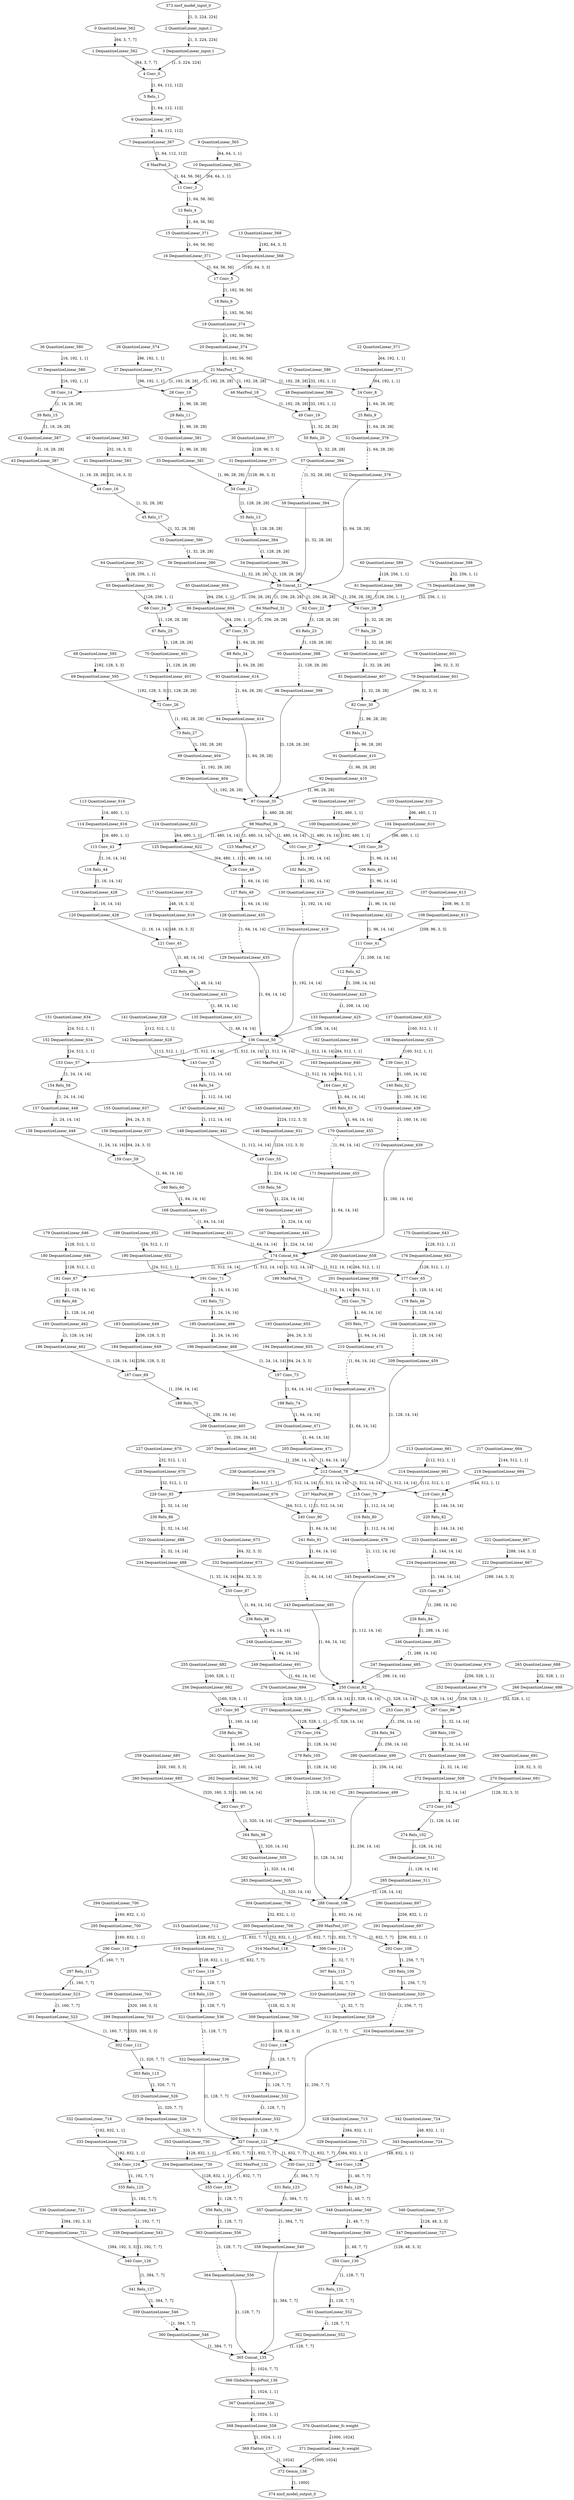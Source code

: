 strict digraph  {
"0 QuantizeLinear_562" [id=0, type=QuantizeLinear];
"1 DequantizeLinear_562" [id=1, type=DequantizeLinear];
"2 QuantizeLinear_input.1" [id=2, type=QuantizeLinear];
"3 DequantizeLinear_input.1" [id=3, type=DequantizeLinear];
"4 Conv_0" [id=4, type=Conv];
"5 Relu_1" [id=5, type=Relu];
"6 QuantizeLinear_367" [id=6, type=QuantizeLinear];
"7 DequantizeLinear_367" [id=7, type=DequantizeLinear];
"8 MaxPool_2" [id=8, type=MaxPool];
"9 QuantizeLinear_565" [id=9, type=QuantizeLinear];
"10 DequantizeLinear_565" [id=10, type=DequantizeLinear];
"11 Conv_3" [id=11, type=Conv];
"12 Relu_4" [id=12, type=Relu];
"13 QuantizeLinear_568" [id=13, type=QuantizeLinear];
"14 DequantizeLinear_568" [id=14, type=DequantizeLinear];
"15 QuantizeLinear_371" [id=15, type=QuantizeLinear];
"16 DequantizeLinear_371" [id=16, type=DequantizeLinear];
"17 Conv_5" [id=17, type=Conv];
"18 Relu_6" [id=18, type=Relu];
"19 QuantizeLinear_374" [id=19, type=QuantizeLinear];
"20 DequantizeLinear_374" [id=20, type=DequantizeLinear];
"21 MaxPool_7" [id=21, type=MaxPool];
"22 QuantizeLinear_571" [id=22, type=QuantizeLinear];
"23 DequantizeLinear_571" [id=23, type=DequantizeLinear];
"24 Conv_8" [id=24, type=Conv];
"25 Relu_9" [id=25, type=Relu];
"26 QuantizeLinear_574" [id=26, type=QuantizeLinear];
"27 DequantizeLinear_574" [id=27, type=DequantizeLinear];
"28 Conv_10" [id=28, type=Conv];
"29 Relu_11" [id=29, type=Relu];
"30 QuantizeLinear_577" [id=30, type=QuantizeLinear];
"31 DequantizeLinear_577" [id=31, type=DequantizeLinear];
"32 QuantizeLinear_381" [id=32, type=QuantizeLinear];
"33 DequantizeLinear_381" [id=33, type=DequantizeLinear];
"34 Conv_12" [id=34, type=Conv];
"35 Relu_13" [id=35, type=Relu];
"36 QuantizeLinear_580" [id=36, type=QuantizeLinear];
"37 DequantizeLinear_580" [id=37, type=DequantizeLinear];
"38 Conv_14" [id=38, type=Conv];
"39 Relu_15" [id=39, type=Relu];
"40 QuantizeLinear_583" [id=40, type=QuantizeLinear];
"41 DequantizeLinear_583" [id=41, type=DequantizeLinear];
"42 QuantizeLinear_387" [id=42, type=QuantizeLinear];
"43 DequantizeLinear_387" [id=43, type=DequantizeLinear];
"44 Conv_16" [id=44, type=Conv];
"45 Relu_17" [id=45, type=Relu];
"46 MaxPool_18" [id=46, type=MaxPool];
"47 QuantizeLinear_586" [id=47, type=QuantizeLinear];
"48 DequantizeLinear_586" [id=48, type=DequantizeLinear];
"49 Conv_19" [id=49, type=Conv];
"50 Relu_20" [id=50, type=Relu];
"51 QuantizeLinear_378" [id=51, type=QuantizeLinear];
"52 DequantizeLinear_378" [id=52, type=DequantizeLinear];
"53 QuantizeLinear_384" [id=53, type=QuantizeLinear];
"54 DequantizeLinear_384" [id=54, type=DequantizeLinear];
"55 QuantizeLinear_390" [id=55, type=QuantizeLinear];
"56 DequantizeLinear_390" [id=56, type=DequantizeLinear];
"57 QuantizeLinear_394" [id=57, type=QuantizeLinear];
"58 DequantizeLinear_394" [id=58, type=DequantizeLinear];
"59 Concat_21" [id=59, type=Concat];
"60 QuantizeLinear_589" [id=60, type=QuantizeLinear];
"61 DequantizeLinear_589" [id=61, type=DequantizeLinear];
"62 Conv_22" [id=62, type=Conv];
"63 Relu_23" [id=63, type=Relu];
"64 QuantizeLinear_592" [id=64, type=QuantizeLinear];
"65 DequantizeLinear_592" [id=65, type=DequantizeLinear];
"66 Conv_24" [id=66, type=Conv];
"67 Relu_25" [id=67, type=Relu];
"68 QuantizeLinear_595" [id=68, type=QuantizeLinear];
"69 DequantizeLinear_595" [id=69, type=DequantizeLinear];
"70 QuantizeLinear_401" [id=70, type=QuantizeLinear];
"71 DequantizeLinear_401" [id=71, type=DequantizeLinear];
"72 Conv_26" [id=72, type=Conv];
"73 Relu_27" [id=73, type=Relu];
"74 QuantizeLinear_598" [id=74, type=QuantizeLinear];
"75 DequantizeLinear_598" [id=75, type=DequantizeLinear];
"76 Conv_28" [id=76, type=Conv];
"77 Relu_29" [id=77, type=Relu];
"78 QuantizeLinear_601" [id=78, type=QuantizeLinear];
"79 DequantizeLinear_601" [id=79, type=DequantizeLinear];
"80 QuantizeLinear_407" [id=80, type=QuantizeLinear];
"81 DequantizeLinear_407" [id=81, type=DequantizeLinear];
"82 Conv_30" [id=82, type=Conv];
"83 Relu_31" [id=83, type=Relu];
"84 MaxPool_32" [id=84, type=MaxPool];
"85 QuantizeLinear_604" [id=85, type=QuantizeLinear];
"86 DequantizeLinear_604" [id=86, type=DequantizeLinear];
"87 Conv_33" [id=87, type=Conv];
"88 Relu_34" [id=88, type=Relu];
"89 QuantizeLinear_404" [id=89, type=QuantizeLinear];
"90 DequantizeLinear_404" [id=90, type=DequantizeLinear];
"91 QuantizeLinear_410" [id=91, type=QuantizeLinear];
"92 DequantizeLinear_410" [id=92, type=DequantizeLinear];
"93 QuantizeLinear_414" [id=93, type=QuantizeLinear];
"94 DequantizeLinear_414" [id=94, type=DequantizeLinear];
"95 QuantizeLinear_398" [id=95, type=QuantizeLinear];
"96 DequantizeLinear_398" [id=96, type=DequantizeLinear];
"97 Concat_35" [id=97, type=Concat];
"98 MaxPool_36" [id=98, type=MaxPool];
"99 QuantizeLinear_607" [id=99, type=QuantizeLinear];
"100 DequantizeLinear_607" [id=100, type=DequantizeLinear];
"101 Conv_37" [id=101, type=Conv];
"102 Relu_38" [id=102, type=Relu];
"103 QuantizeLinear_610" [id=103, type=QuantizeLinear];
"104 DequantizeLinear_610" [id=104, type=DequantizeLinear];
"105 Conv_39" [id=105, type=Conv];
"106 Relu_40" [id=106, type=Relu];
"107 QuantizeLinear_613" [id=107, type=QuantizeLinear];
"108 DequantizeLinear_613" [id=108, type=DequantizeLinear];
"109 QuantizeLinear_422" [id=109, type=QuantizeLinear];
"110 DequantizeLinear_422" [id=110, type=DequantizeLinear];
"111 Conv_41" [id=111, type=Conv];
"112 Relu_42" [id=112, type=Relu];
"113 QuantizeLinear_616" [id=113, type=QuantizeLinear];
"114 DequantizeLinear_616" [id=114, type=DequantizeLinear];
"115 Conv_43" [id=115, type=Conv];
"116 Relu_44" [id=116, type=Relu];
"117 QuantizeLinear_619" [id=117, type=QuantizeLinear];
"118 DequantizeLinear_619" [id=118, type=DequantizeLinear];
"119 QuantizeLinear_428" [id=119, type=QuantizeLinear];
"120 DequantizeLinear_428" [id=120, type=DequantizeLinear];
"121 Conv_45" [id=121, type=Conv];
"122 Relu_46" [id=122, type=Relu];
"123 MaxPool_47" [id=123, type=MaxPool];
"124 QuantizeLinear_622" [id=124, type=QuantizeLinear];
"125 DequantizeLinear_622" [id=125, type=DequantizeLinear];
"126 Conv_48" [id=126, type=Conv];
"127 Relu_49" [id=127, type=Relu];
"128 QuantizeLinear_435" [id=128, type=QuantizeLinear];
"129 DequantizeLinear_435" [id=129, type=DequantizeLinear];
"130 QuantizeLinear_419" [id=130, type=QuantizeLinear];
"131 DequantizeLinear_419" [id=131, type=DequantizeLinear];
"132 QuantizeLinear_425" [id=132, type=QuantizeLinear];
"133 DequantizeLinear_425" [id=133, type=DequantizeLinear];
"134 QuantizeLinear_431" [id=134, type=QuantizeLinear];
"135 DequantizeLinear_431" [id=135, type=DequantizeLinear];
"136 Concat_50" [id=136, type=Concat];
"137 QuantizeLinear_625" [id=137, type=QuantizeLinear];
"138 DequantizeLinear_625" [id=138, type=DequantizeLinear];
"139 Conv_51" [id=139, type=Conv];
"140 Relu_52" [id=140, type=Relu];
"141 QuantizeLinear_628" [id=141, type=QuantizeLinear];
"142 DequantizeLinear_628" [id=142, type=DequantizeLinear];
"143 Conv_53" [id=143, type=Conv];
"144 Relu_54" [id=144, type=Relu];
"145 QuantizeLinear_631" [id=145, type=QuantizeLinear];
"146 DequantizeLinear_631" [id=146, type=DequantizeLinear];
"147 QuantizeLinear_442" [id=147, type=QuantizeLinear];
"148 DequantizeLinear_442" [id=148, type=DequantizeLinear];
"149 Conv_55" [id=149, type=Conv];
"150 Relu_56" [id=150, type=Relu];
"151 QuantizeLinear_634" [id=151, type=QuantizeLinear];
"152 DequantizeLinear_634" [id=152, type=DequantizeLinear];
"153 Conv_57" [id=153, type=Conv];
"154 Relu_58" [id=154, type=Relu];
"155 QuantizeLinear_637" [id=155, type=QuantizeLinear];
"156 DequantizeLinear_637" [id=156, type=DequantizeLinear];
"157 QuantizeLinear_448" [id=157, type=QuantizeLinear];
"158 DequantizeLinear_448" [id=158, type=DequantizeLinear];
"159 Conv_59" [id=159, type=Conv];
"160 Relu_60" [id=160, type=Relu];
"161 MaxPool_61" [id=161, type=MaxPool];
"162 QuantizeLinear_640" [id=162, type=QuantizeLinear];
"163 DequantizeLinear_640" [id=163, type=DequantizeLinear];
"164 Conv_62" [id=164, type=Conv];
"165 Relu_63" [id=165, type=Relu];
"166 QuantizeLinear_445" [id=166, type=QuantizeLinear];
"167 DequantizeLinear_445" [id=167, type=DequantizeLinear];
"168 QuantizeLinear_451" [id=168, type=QuantizeLinear];
"169 DequantizeLinear_451" [id=169, type=DequantizeLinear];
"170 QuantizeLinear_455" [id=170, type=QuantizeLinear];
"171 DequantizeLinear_455" [id=171, type=DequantizeLinear];
"172 QuantizeLinear_439" [id=172, type=QuantizeLinear];
"173 DequantizeLinear_439" [id=173, type=DequantizeLinear];
"174 Concat_64" [id=174, type=Concat];
"175 QuantizeLinear_643" [id=175, type=QuantizeLinear];
"176 DequantizeLinear_643" [id=176, type=DequantizeLinear];
"177 Conv_65" [id=177, type=Conv];
"178 Relu_66" [id=178, type=Relu];
"179 QuantizeLinear_646" [id=179, type=QuantizeLinear];
"180 DequantizeLinear_646" [id=180, type=DequantizeLinear];
"181 Conv_67" [id=181, type=Conv];
"182 Relu_68" [id=182, type=Relu];
"183 QuantizeLinear_649" [id=183, type=QuantizeLinear];
"184 DequantizeLinear_649" [id=184, type=DequantizeLinear];
"185 QuantizeLinear_462" [id=185, type=QuantizeLinear];
"186 DequantizeLinear_462" [id=186, type=DequantizeLinear];
"187 Conv_69" [id=187, type=Conv];
"188 Relu_70" [id=188, type=Relu];
"189 QuantizeLinear_652" [id=189, type=QuantizeLinear];
"190 DequantizeLinear_652" [id=190, type=DequantizeLinear];
"191 Conv_71" [id=191, type=Conv];
"192 Relu_72" [id=192, type=Relu];
"193 QuantizeLinear_655" [id=193, type=QuantizeLinear];
"194 DequantizeLinear_655" [id=194, type=DequantizeLinear];
"195 QuantizeLinear_468" [id=195, type=QuantizeLinear];
"196 DequantizeLinear_468" [id=196, type=DequantizeLinear];
"197 Conv_73" [id=197, type=Conv];
"198 Relu_74" [id=198, type=Relu];
"199 MaxPool_75" [id=199, type=MaxPool];
"200 QuantizeLinear_658" [id=200, type=QuantizeLinear];
"201 DequantizeLinear_658" [id=201, type=DequantizeLinear];
"202 Conv_76" [id=202, type=Conv];
"203 Relu_77" [id=203, type=Relu];
"204 QuantizeLinear_471" [id=204, type=QuantizeLinear];
"205 DequantizeLinear_471" [id=205, type=DequantizeLinear];
"206 QuantizeLinear_465" [id=206, type=QuantizeLinear];
"207 DequantizeLinear_465" [id=207, type=DequantizeLinear];
"208 QuantizeLinear_459" [id=208, type=QuantizeLinear];
"209 DequantizeLinear_459" [id=209, type=DequantizeLinear];
"210 QuantizeLinear_475" [id=210, type=QuantizeLinear];
"211 DequantizeLinear_475" [id=211, type=DequantizeLinear];
"212 Concat_78" [id=212, type=Concat];
"213 QuantizeLinear_661" [id=213, type=QuantizeLinear];
"214 DequantizeLinear_661" [id=214, type=DequantizeLinear];
"215 Conv_79" [id=215, type=Conv];
"216 Relu_80" [id=216, type=Relu];
"217 QuantizeLinear_664" [id=217, type=QuantizeLinear];
"218 DequantizeLinear_664" [id=218, type=DequantizeLinear];
"219 Conv_81" [id=219, type=Conv];
"220 Relu_82" [id=220, type=Relu];
"221 QuantizeLinear_667" [id=221, type=QuantizeLinear];
"222 DequantizeLinear_667" [id=222, type=DequantizeLinear];
"223 QuantizeLinear_482" [id=223, type=QuantizeLinear];
"224 DequantizeLinear_482" [id=224, type=DequantizeLinear];
"225 Conv_83" [id=225, type=Conv];
"226 Relu_84" [id=226, type=Relu];
"227 QuantizeLinear_670" [id=227, type=QuantizeLinear];
"228 DequantizeLinear_670" [id=228, type=DequantizeLinear];
"229 Conv_85" [id=229, type=Conv];
"230 Relu_86" [id=230, type=Relu];
"231 QuantizeLinear_673" [id=231, type=QuantizeLinear];
"232 DequantizeLinear_673" [id=232, type=DequantizeLinear];
"233 QuantizeLinear_488" [id=233, type=QuantizeLinear];
"234 DequantizeLinear_488" [id=234, type=DequantizeLinear];
"235 Conv_87" [id=235, type=Conv];
"236 Relu_88" [id=236, type=Relu];
"237 MaxPool_89" [id=237, type=MaxPool];
"238 QuantizeLinear_676" [id=238, type=QuantizeLinear];
"239 DequantizeLinear_676" [id=239, type=DequantizeLinear];
"240 Conv_90" [id=240, type=Conv];
"241 Relu_91" [id=241, type=Relu];
"242 QuantizeLinear_495" [id=242, type=QuantizeLinear];
"243 DequantizeLinear_495" [id=243, type=DequantizeLinear];
"244 QuantizeLinear_479" [id=244, type=QuantizeLinear];
"245 DequantizeLinear_479" [id=245, type=DequantizeLinear];
"246 QuantizeLinear_485" [id=246, type=QuantizeLinear];
"247 DequantizeLinear_485" [id=247, type=DequantizeLinear];
"248 QuantizeLinear_491" [id=248, type=QuantizeLinear];
"249 DequantizeLinear_491" [id=249, type=DequantizeLinear];
"250 Concat_92" [id=250, type=Concat];
"251 QuantizeLinear_679" [id=251, type=QuantizeLinear];
"252 DequantizeLinear_679" [id=252, type=DequantizeLinear];
"253 Conv_93" [id=253, type=Conv];
"254 Relu_94" [id=254, type=Relu];
"255 QuantizeLinear_682" [id=255, type=QuantizeLinear];
"256 DequantizeLinear_682" [id=256, type=DequantizeLinear];
"257 Conv_95" [id=257, type=Conv];
"258 Relu_96" [id=258, type=Relu];
"259 QuantizeLinear_685" [id=259, type=QuantizeLinear];
"260 DequantizeLinear_685" [id=260, type=DequantizeLinear];
"261 QuantizeLinear_502" [id=261, type=QuantizeLinear];
"262 DequantizeLinear_502" [id=262, type=DequantizeLinear];
"263 Conv_97" [id=263, type=Conv];
"264 Relu_98" [id=264, type=Relu];
"265 QuantizeLinear_688" [id=265, type=QuantizeLinear];
"266 DequantizeLinear_688" [id=266, type=DequantizeLinear];
"267 Conv_99" [id=267, type=Conv];
"268 Relu_100" [id=268, type=Relu];
"269 QuantizeLinear_691" [id=269, type=QuantizeLinear];
"270 DequantizeLinear_691" [id=270, type=DequantizeLinear];
"271 QuantizeLinear_508" [id=271, type=QuantizeLinear];
"272 DequantizeLinear_508" [id=272, type=DequantizeLinear];
"273 Conv_101" [id=273, type=Conv];
"274 Relu_102" [id=274, type=Relu];
"275 MaxPool_103" [id=275, type=MaxPool];
"276 QuantizeLinear_694" [id=276, type=QuantizeLinear];
"277 DequantizeLinear_694" [id=277, type=DequantizeLinear];
"278 Conv_104" [id=278, type=Conv];
"279 Relu_105" [id=279, type=Relu];
"280 QuantizeLinear_499" [id=280, type=QuantizeLinear];
"281 DequantizeLinear_499" [id=281, type=DequantizeLinear];
"282 QuantizeLinear_505" [id=282, type=QuantizeLinear];
"283 DequantizeLinear_505" [id=283, type=DequantizeLinear];
"284 QuantizeLinear_511" [id=284, type=QuantizeLinear];
"285 DequantizeLinear_511" [id=285, type=DequantizeLinear];
"286 QuantizeLinear_515" [id=286, type=QuantizeLinear];
"287 DequantizeLinear_515" [id=287, type=DequantizeLinear];
"288 Concat_106" [id=288, type=Concat];
"289 MaxPool_107" [id=289, type=MaxPool];
"290 QuantizeLinear_697" [id=290, type=QuantizeLinear];
"291 DequantizeLinear_697" [id=291, type=DequantizeLinear];
"292 Conv_108" [id=292, type=Conv];
"293 Relu_109" [id=293, type=Relu];
"294 QuantizeLinear_700" [id=294, type=QuantizeLinear];
"295 DequantizeLinear_700" [id=295, type=DequantizeLinear];
"296 Conv_110" [id=296, type=Conv];
"297 Relu_111" [id=297, type=Relu];
"298 QuantizeLinear_703" [id=298, type=QuantizeLinear];
"299 DequantizeLinear_703" [id=299, type=DequantizeLinear];
"300 QuantizeLinear_523" [id=300, type=QuantizeLinear];
"301 DequantizeLinear_523" [id=301, type=DequantizeLinear];
"302 Conv_112" [id=302, type=Conv];
"303 Relu_113" [id=303, type=Relu];
"304 QuantizeLinear_706" [id=304, type=QuantizeLinear];
"305 DequantizeLinear_706" [id=305, type=DequantizeLinear];
"306 Conv_114" [id=306, type=Conv];
"307 Relu_115" [id=307, type=Relu];
"308 QuantizeLinear_709" [id=308, type=QuantizeLinear];
"309 DequantizeLinear_709" [id=309, type=DequantizeLinear];
"310 QuantizeLinear_529" [id=310, type=QuantizeLinear];
"311 DequantizeLinear_529" [id=311, type=DequantizeLinear];
"312 Conv_116" [id=312, type=Conv];
"313 Relu_117" [id=313, type=Relu];
"314 MaxPool_118" [id=314, type=MaxPool];
"315 QuantizeLinear_712" [id=315, type=QuantizeLinear];
"316 DequantizeLinear_712" [id=316, type=DequantizeLinear];
"317 Conv_119" [id=317, type=Conv];
"318 Relu_120" [id=318, type=Relu];
"319 QuantizeLinear_532" [id=319, type=QuantizeLinear];
"320 DequantizeLinear_532" [id=320, type=DequantizeLinear];
"321 QuantizeLinear_536" [id=321, type=QuantizeLinear];
"322 DequantizeLinear_536" [id=322, type=DequantizeLinear];
"323 QuantizeLinear_520" [id=323, type=QuantizeLinear];
"324 DequantizeLinear_520" [id=324, type=DequantizeLinear];
"325 QuantizeLinear_526" [id=325, type=QuantizeLinear];
"326 DequantizeLinear_526" [id=326, type=DequantizeLinear];
"327 Concat_121" [id=327, type=Concat];
"328 QuantizeLinear_715" [id=328, type=QuantizeLinear];
"329 DequantizeLinear_715" [id=329, type=DequantizeLinear];
"330 Conv_122" [id=330, type=Conv];
"331 Relu_123" [id=331, type=Relu];
"332 QuantizeLinear_718" [id=332, type=QuantizeLinear];
"333 DequantizeLinear_718" [id=333, type=DequantizeLinear];
"334 Conv_124" [id=334, type=Conv];
"335 Relu_125" [id=335, type=Relu];
"336 QuantizeLinear_721" [id=336, type=QuantizeLinear];
"337 DequantizeLinear_721" [id=337, type=DequantizeLinear];
"338 QuantizeLinear_543" [id=338, type=QuantizeLinear];
"339 DequantizeLinear_543" [id=339, type=DequantizeLinear];
"340 Conv_126" [id=340, type=Conv];
"341 Relu_127" [id=341, type=Relu];
"342 QuantizeLinear_724" [id=342, type=QuantizeLinear];
"343 DequantizeLinear_724" [id=343, type=DequantizeLinear];
"344 Conv_128" [id=344, type=Conv];
"345 Relu_129" [id=345, type=Relu];
"346 QuantizeLinear_727" [id=346, type=QuantizeLinear];
"347 DequantizeLinear_727" [id=347, type=DequantizeLinear];
"348 QuantizeLinear_549" [id=348, type=QuantizeLinear];
"349 DequantizeLinear_549" [id=349, type=DequantizeLinear];
"350 Conv_130" [id=350, type=Conv];
"351 Relu_131" [id=351, type=Relu];
"352 MaxPool_132" [id=352, type=MaxPool];
"353 QuantizeLinear_730" [id=353, type=QuantizeLinear];
"354 DequantizeLinear_730" [id=354, type=DequantizeLinear];
"355 Conv_133" [id=355, type=Conv];
"356 Relu_134" [id=356, type=Relu];
"357 QuantizeLinear_540" [id=357, type=QuantizeLinear];
"358 DequantizeLinear_540" [id=358, type=DequantizeLinear];
"359 QuantizeLinear_546" [id=359, type=QuantizeLinear];
"360 DequantizeLinear_546" [id=360, type=DequantizeLinear];
"361 QuantizeLinear_552" [id=361, type=QuantizeLinear];
"362 DequantizeLinear_552" [id=362, type=DequantizeLinear];
"363 QuantizeLinear_556" [id=363, type=QuantizeLinear];
"364 DequantizeLinear_556" [id=364, type=DequantizeLinear];
"365 Concat_135" [id=365, type=Concat];
"366 GlobalAveragePool_136" [id=366, type=GlobalAveragePool];
"367 QuantizeLinear_558" [id=367, type=QuantizeLinear];
"368 DequantizeLinear_558" [id=368, type=DequantizeLinear];
"369 Flatten_137" [id=369, type=Flatten];
"370 QuantizeLinear_fc.weight" [id=370, type=QuantizeLinear];
"371 DequantizeLinear_fc.weight" [id=371, type=DequantizeLinear];
"372 Gemm_138" [id=372, type=Gemm];
"373 nncf_model_input_0" [id=373, type=nncf_model_input];
"374 nncf_model_output_0" [id=374, type=nncf_model_output];
"0 QuantizeLinear_562" -> "1 DequantizeLinear_562"  [label="[64, 3, 7, 7]", style=dashed];
"1 DequantizeLinear_562" -> "4 Conv_0"  [label="[64, 3, 7, 7]", style=solid];
"2 QuantizeLinear_input.1" -> "3 DequantizeLinear_input.1"  [label="[1, 3, 224, 224]", style=dashed];
"3 DequantizeLinear_input.1" -> "4 Conv_0"  [label="[1, 3, 224, 224]", style=solid];
"4 Conv_0" -> "5 Relu_1"  [label="[1, 64, 112, 112]", style=solid];
"5 Relu_1" -> "6 QuantizeLinear_367"  [label="[1, 64, 112, 112]", style=solid];
"6 QuantizeLinear_367" -> "7 DequantizeLinear_367"  [label="[1, 64, 112, 112]", style=dashed];
"7 DequantizeLinear_367" -> "8 MaxPool_2"  [label="[1, 64, 112, 112]", style=solid];
"8 MaxPool_2" -> "11 Conv_3"  [label="[1, 64, 56, 56]", style=solid];
"9 QuantizeLinear_565" -> "10 DequantizeLinear_565"  [label="[64, 64, 1, 1]", style=dashed];
"10 DequantizeLinear_565" -> "11 Conv_3"  [label="[64, 64, 1, 1]", style=solid];
"11 Conv_3" -> "12 Relu_4"  [label="[1, 64, 56, 56]", style=solid];
"12 Relu_4" -> "15 QuantizeLinear_371"  [label="[1, 64, 56, 56]", style=solid];
"13 QuantizeLinear_568" -> "14 DequantizeLinear_568"  [label="[192, 64, 3, 3]", style=dashed];
"14 DequantizeLinear_568" -> "17 Conv_5"  [label="[192, 64, 3, 3]", style=solid];
"15 QuantizeLinear_371" -> "16 DequantizeLinear_371"  [label="[1, 64, 56, 56]", style=dashed];
"16 DequantizeLinear_371" -> "17 Conv_5"  [label="[1, 64, 56, 56]", style=solid];
"17 Conv_5" -> "18 Relu_6"  [label="[1, 192, 56, 56]", style=solid];
"18 Relu_6" -> "19 QuantizeLinear_374"  [label="[1, 192, 56, 56]", style=solid];
"19 QuantizeLinear_374" -> "20 DequantizeLinear_374"  [label="[1, 192, 56, 56]", style=dashed];
"20 DequantizeLinear_374" -> "21 MaxPool_7"  [label="[1, 192, 56, 56]", style=solid];
"21 MaxPool_7" -> "24 Conv_8"  [label="[1, 192, 28, 28]", style=solid];
"21 MaxPool_7" -> "28 Conv_10"  [label="[1, 192, 28, 28]", style=solid];
"21 MaxPool_7" -> "38 Conv_14"  [label="[1, 192, 28, 28]", style=solid];
"21 MaxPool_7" -> "46 MaxPool_18"  [label="[1, 192, 28, 28]", style=solid];
"22 QuantizeLinear_571" -> "23 DequantizeLinear_571"  [label="[64, 192, 1, 1]", style=dashed];
"23 DequantizeLinear_571" -> "24 Conv_8"  [label="[64, 192, 1, 1]", style=solid];
"24 Conv_8" -> "25 Relu_9"  [label="[1, 64, 28, 28]", style=solid];
"25 Relu_9" -> "51 QuantizeLinear_378"  [label="[1, 64, 28, 28]", style=solid];
"26 QuantizeLinear_574" -> "27 DequantizeLinear_574"  [label="[96, 192, 1, 1]", style=dashed];
"27 DequantizeLinear_574" -> "28 Conv_10"  [label="[96, 192, 1, 1]", style=solid];
"28 Conv_10" -> "29 Relu_11"  [label="[1, 96, 28, 28]", style=solid];
"29 Relu_11" -> "32 QuantizeLinear_381"  [label="[1, 96, 28, 28]", style=solid];
"30 QuantizeLinear_577" -> "31 DequantizeLinear_577"  [label="[128, 96, 3, 3]", style=dashed];
"31 DequantizeLinear_577" -> "34 Conv_12"  [label="[128, 96, 3, 3]", style=solid];
"32 QuantizeLinear_381" -> "33 DequantizeLinear_381"  [label="[1, 96, 28, 28]", style=dashed];
"33 DequantizeLinear_381" -> "34 Conv_12"  [label="[1, 96, 28, 28]", style=solid];
"34 Conv_12" -> "35 Relu_13"  [label="[1, 128, 28, 28]", style=solid];
"35 Relu_13" -> "53 QuantizeLinear_384"  [label="[1, 128, 28, 28]", style=solid];
"36 QuantizeLinear_580" -> "37 DequantizeLinear_580"  [label="[16, 192, 1, 1]", style=dashed];
"37 DequantizeLinear_580" -> "38 Conv_14"  [label="[16, 192, 1, 1]", style=solid];
"38 Conv_14" -> "39 Relu_15"  [label="[1, 16, 28, 28]", style=solid];
"39 Relu_15" -> "42 QuantizeLinear_387"  [label="[1, 16, 28, 28]", style=solid];
"40 QuantizeLinear_583" -> "41 DequantizeLinear_583"  [label="[32, 16, 3, 3]", style=dashed];
"41 DequantizeLinear_583" -> "44 Conv_16"  [label="[32, 16, 3, 3]", style=solid];
"42 QuantizeLinear_387" -> "43 DequantizeLinear_387"  [label="[1, 16, 28, 28]", style=dashed];
"43 DequantizeLinear_387" -> "44 Conv_16"  [label="[1, 16, 28, 28]", style=solid];
"44 Conv_16" -> "45 Relu_17"  [label="[1, 32, 28, 28]", style=solid];
"45 Relu_17" -> "55 QuantizeLinear_390"  [label="[1, 32, 28, 28]", style=solid];
"46 MaxPool_18" -> "49 Conv_19"  [label="[1, 192, 28, 28]", style=solid];
"47 QuantizeLinear_586" -> "48 DequantizeLinear_586"  [label="[32, 192, 1, 1]", style=dashed];
"48 DequantizeLinear_586" -> "49 Conv_19"  [label="[32, 192, 1, 1]", style=solid];
"49 Conv_19" -> "50 Relu_20"  [label="[1, 32, 28, 28]", style=solid];
"50 Relu_20" -> "57 QuantizeLinear_394"  [label="[1, 32, 28, 28]", style=solid];
"51 QuantizeLinear_378" -> "52 DequantizeLinear_378"  [label="[1, 64, 28, 28]", style=dashed];
"52 DequantizeLinear_378" -> "59 Concat_21"  [label="[1, 64, 28, 28]", style=solid];
"53 QuantizeLinear_384" -> "54 DequantizeLinear_384"  [label="[1, 128, 28, 28]", style=dashed];
"54 DequantizeLinear_384" -> "59 Concat_21"  [label="[1, 128, 28, 28]", style=solid];
"55 QuantizeLinear_390" -> "56 DequantizeLinear_390"  [label="[1, 32, 28, 28]", style=dashed];
"56 DequantizeLinear_390" -> "59 Concat_21"  [label="[1, 32, 28, 28]", style=solid];
"57 QuantizeLinear_394" -> "58 DequantizeLinear_394"  [label="[1, 32, 28, 28]", style=dashed];
"58 DequantizeLinear_394" -> "59 Concat_21"  [label="[1, 32, 28, 28]", style=solid];
"59 Concat_21" -> "62 Conv_22"  [label="[1, 256, 28, 28]", style=solid];
"59 Concat_21" -> "66 Conv_24"  [label="[1, 256, 28, 28]", style=solid];
"59 Concat_21" -> "76 Conv_28"  [label="[1, 256, 28, 28]", style=solid];
"59 Concat_21" -> "84 MaxPool_32"  [label="[1, 256, 28, 28]", style=solid];
"60 QuantizeLinear_589" -> "61 DequantizeLinear_589"  [label="[128, 256, 1, 1]", style=dashed];
"61 DequantizeLinear_589" -> "62 Conv_22"  [label="[128, 256, 1, 1]", style=solid];
"62 Conv_22" -> "63 Relu_23"  [label="[1, 128, 28, 28]", style=solid];
"63 Relu_23" -> "95 QuantizeLinear_398"  [label="[1, 128, 28, 28]", style=solid];
"64 QuantizeLinear_592" -> "65 DequantizeLinear_592"  [label="[128, 256, 1, 1]", style=dashed];
"65 DequantizeLinear_592" -> "66 Conv_24"  [label="[128, 256, 1, 1]", style=solid];
"66 Conv_24" -> "67 Relu_25"  [label="[1, 128, 28, 28]", style=solid];
"67 Relu_25" -> "70 QuantizeLinear_401"  [label="[1, 128, 28, 28]", style=solid];
"68 QuantizeLinear_595" -> "69 DequantizeLinear_595"  [label="[192, 128, 3, 3]", style=dashed];
"69 DequantizeLinear_595" -> "72 Conv_26"  [label="[192, 128, 3, 3]", style=solid];
"70 QuantizeLinear_401" -> "71 DequantizeLinear_401"  [label="[1, 128, 28, 28]", style=dashed];
"71 DequantizeLinear_401" -> "72 Conv_26"  [label="[1, 128, 28, 28]", style=solid];
"72 Conv_26" -> "73 Relu_27"  [label="[1, 192, 28, 28]", style=solid];
"73 Relu_27" -> "89 QuantizeLinear_404"  [label="[1, 192, 28, 28]", style=solid];
"74 QuantizeLinear_598" -> "75 DequantizeLinear_598"  [label="[32, 256, 1, 1]", style=dashed];
"75 DequantizeLinear_598" -> "76 Conv_28"  [label="[32, 256, 1, 1]", style=solid];
"76 Conv_28" -> "77 Relu_29"  [label="[1, 32, 28, 28]", style=solid];
"77 Relu_29" -> "80 QuantizeLinear_407"  [label="[1, 32, 28, 28]", style=solid];
"78 QuantizeLinear_601" -> "79 DequantizeLinear_601"  [label="[96, 32, 3, 3]", style=dashed];
"79 DequantizeLinear_601" -> "82 Conv_30"  [label="[96, 32, 3, 3]", style=solid];
"80 QuantizeLinear_407" -> "81 DequantizeLinear_407"  [label="[1, 32, 28, 28]", style=dashed];
"81 DequantizeLinear_407" -> "82 Conv_30"  [label="[1, 32, 28, 28]", style=solid];
"82 Conv_30" -> "83 Relu_31"  [label="[1, 96, 28, 28]", style=solid];
"83 Relu_31" -> "91 QuantizeLinear_410"  [label="[1, 96, 28, 28]", style=solid];
"84 MaxPool_32" -> "87 Conv_33"  [label="[1, 256, 28, 28]", style=solid];
"85 QuantizeLinear_604" -> "86 DequantizeLinear_604"  [label="[64, 256, 1, 1]", style=dashed];
"86 DequantizeLinear_604" -> "87 Conv_33"  [label="[64, 256, 1, 1]", style=solid];
"87 Conv_33" -> "88 Relu_34"  [label="[1, 64, 28, 28]", style=solid];
"88 Relu_34" -> "93 QuantizeLinear_414"  [label="[1, 64, 28, 28]", style=solid];
"89 QuantizeLinear_404" -> "90 DequantizeLinear_404"  [label="[1, 192, 28, 28]", style=dashed];
"90 DequantizeLinear_404" -> "97 Concat_35"  [label="[1, 192, 28, 28]", style=solid];
"91 QuantizeLinear_410" -> "92 DequantizeLinear_410"  [label="[1, 96, 28, 28]", style=dashed];
"92 DequantizeLinear_410" -> "97 Concat_35"  [label="[1, 96, 28, 28]", style=solid];
"93 QuantizeLinear_414" -> "94 DequantizeLinear_414"  [label="[1, 64, 28, 28]", style=dashed];
"94 DequantizeLinear_414" -> "97 Concat_35"  [label="[1, 64, 28, 28]", style=solid];
"95 QuantizeLinear_398" -> "96 DequantizeLinear_398"  [label="[1, 128, 28, 28]", style=dashed];
"96 DequantizeLinear_398" -> "97 Concat_35"  [label="[1, 128, 28, 28]", style=solid];
"97 Concat_35" -> "98 MaxPool_36"  [label="[1, 480, 28, 28]", style=solid];
"98 MaxPool_36" -> "101 Conv_37"  [label="[1, 480, 14, 14]", style=solid];
"98 MaxPool_36" -> "105 Conv_39"  [label="[1, 480, 14, 14]", style=solid];
"98 MaxPool_36" -> "115 Conv_43"  [label="[1, 480, 14, 14]", style=solid];
"98 MaxPool_36" -> "123 MaxPool_47"  [label="[1, 480, 14, 14]", style=solid];
"99 QuantizeLinear_607" -> "100 DequantizeLinear_607"  [label="[192, 480, 1, 1]", style=dashed];
"100 DequantizeLinear_607" -> "101 Conv_37"  [label="[192, 480, 1, 1]", style=solid];
"101 Conv_37" -> "102 Relu_38"  [label="[1, 192, 14, 14]", style=solid];
"102 Relu_38" -> "130 QuantizeLinear_419"  [label="[1, 192, 14, 14]", style=solid];
"103 QuantizeLinear_610" -> "104 DequantizeLinear_610"  [label="[96, 480, 1, 1]", style=dashed];
"104 DequantizeLinear_610" -> "105 Conv_39"  [label="[96, 480, 1, 1]", style=solid];
"105 Conv_39" -> "106 Relu_40"  [label="[1, 96, 14, 14]", style=solid];
"106 Relu_40" -> "109 QuantizeLinear_422"  [label="[1, 96, 14, 14]", style=solid];
"107 QuantizeLinear_613" -> "108 DequantizeLinear_613"  [label="[208, 96, 3, 3]", style=dashed];
"108 DequantizeLinear_613" -> "111 Conv_41"  [label="[208, 96, 3, 3]", style=solid];
"109 QuantizeLinear_422" -> "110 DequantizeLinear_422"  [label="[1, 96, 14, 14]", style=dashed];
"110 DequantizeLinear_422" -> "111 Conv_41"  [label="[1, 96, 14, 14]", style=solid];
"111 Conv_41" -> "112 Relu_42"  [label="[1, 208, 14, 14]", style=solid];
"112 Relu_42" -> "132 QuantizeLinear_425"  [label="[1, 208, 14, 14]", style=solid];
"113 QuantizeLinear_616" -> "114 DequantizeLinear_616"  [label="[16, 480, 1, 1]", style=dashed];
"114 DequantizeLinear_616" -> "115 Conv_43"  [label="[16, 480, 1, 1]", style=solid];
"115 Conv_43" -> "116 Relu_44"  [label="[1, 16, 14, 14]", style=solid];
"116 Relu_44" -> "119 QuantizeLinear_428"  [label="[1, 16, 14, 14]", style=solid];
"117 QuantizeLinear_619" -> "118 DequantizeLinear_619"  [label="[48, 16, 3, 3]", style=dashed];
"118 DequantizeLinear_619" -> "121 Conv_45"  [label="[48, 16, 3, 3]", style=solid];
"119 QuantizeLinear_428" -> "120 DequantizeLinear_428"  [label="[1, 16, 14, 14]", style=dashed];
"120 DequantizeLinear_428" -> "121 Conv_45"  [label="[1, 16, 14, 14]", style=solid];
"121 Conv_45" -> "122 Relu_46"  [label="[1, 48, 14, 14]", style=solid];
"122 Relu_46" -> "134 QuantizeLinear_431"  [label="[1, 48, 14, 14]", style=solid];
"123 MaxPool_47" -> "126 Conv_48"  [label="[1, 480, 14, 14]", style=solid];
"124 QuantizeLinear_622" -> "125 DequantizeLinear_622"  [label="[64, 480, 1, 1]", style=dashed];
"125 DequantizeLinear_622" -> "126 Conv_48"  [label="[64, 480, 1, 1]", style=solid];
"126 Conv_48" -> "127 Relu_49"  [label="[1, 64, 14, 14]", style=solid];
"127 Relu_49" -> "128 QuantizeLinear_435"  [label="[1, 64, 14, 14]", style=solid];
"128 QuantizeLinear_435" -> "129 DequantizeLinear_435"  [label="[1, 64, 14, 14]", style=dashed];
"129 DequantizeLinear_435" -> "136 Concat_50"  [label="[1, 64, 14, 14]", style=solid];
"130 QuantizeLinear_419" -> "131 DequantizeLinear_419"  [label="[1, 192, 14, 14]", style=dashed];
"131 DequantizeLinear_419" -> "136 Concat_50"  [label="[1, 192, 14, 14]", style=solid];
"132 QuantizeLinear_425" -> "133 DequantizeLinear_425"  [label="[1, 208, 14, 14]", style=dashed];
"133 DequantizeLinear_425" -> "136 Concat_50"  [label="[1, 208, 14, 14]", style=solid];
"134 QuantizeLinear_431" -> "135 DequantizeLinear_431"  [label="[1, 48, 14, 14]", style=dashed];
"135 DequantizeLinear_431" -> "136 Concat_50"  [label="[1, 48, 14, 14]", style=solid];
"136 Concat_50" -> "139 Conv_51"  [label="[1, 512, 14, 14]", style=solid];
"136 Concat_50" -> "143 Conv_53"  [label="[1, 512, 14, 14]", style=solid];
"136 Concat_50" -> "153 Conv_57"  [label="[1, 512, 14, 14]", style=solid];
"136 Concat_50" -> "161 MaxPool_61"  [label="[1, 512, 14, 14]", style=solid];
"137 QuantizeLinear_625" -> "138 DequantizeLinear_625"  [label="[160, 512, 1, 1]", style=dashed];
"138 DequantizeLinear_625" -> "139 Conv_51"  [label="[160, 512, 1, 1]", style=solid];
"139 Conv_51" -> "140 Relu_52"  [label="[1, 160, 14, 14]", style=solid];
"140 Relu_52" -> "172 QuantizeLinear_439"  [label="[1, 160, 14, 14]", style=solid];
"141 QuantizeLinear_628" -> "142 DequantizeLinear_628"  [label="[112, 512, 1, 1]", style=dashed];
"142 DequantizeLinear_628" -> "143 Conv_53"  [label="[112, 512, 1, 1]", style=solid];
"143 Conv_53" -> "144 Relu_54"  [label="[1, 112, 14, 14]", style=solid];
"144 Relu_54" -> "147 QuantizeLinear_442"  [label="[1, 112, 14, 14]", style=solid];
"145 QuantizeLinear_631" -> "146 DequantizeLinear_631"  [label="[224, 112, 3, 3]", style=dashed];
"146 DequantizeLinear_631" -> "149 Conv_55"  [label="[224, 112, 3, 3]", style=solid];
"147 QuantizeLinear_442" -> "148 DequantizeLinear_442"  [label="[1, 112, 14, 14]", style=dashed];
"148 DequantizeLinear_442" -> "149 Conv_55"  [label="[1, 112, 14, 14]", style=solid];
"149 Conv_55" -> "150 Relu_56"  [label="[1, 224, 14, 14]", style=solid];
"150 Relu_56" -> "166 QuantizeLinear_445"  [label="[1, 224, 14, 14]", style=solid];
"151 QuantizeLinear_634" -> "152 DequantizeLinear_634"  [label="[24, 512, 1, 1]", style=dashed];
"152 DequantizeLinear_634" -> "153 Conv_57"  [label="[24, 512, 1, 1]", style=solid];
"153 Conv_57" -> "154 Relu_58"  [label="[1, 24, 14, 14]", style=solid];
"154 Relu_58" -> "157 QuantizeLinear_448"  [label="[1, 24, 14, 14]", style=solid];
"155 QuantizeLinear_637" -> "156 DequantizeLinear_637"  [label="[64, 24, 3, 3]", style=dashed];
"156 DequantizeLinear_637" -> "159 Conv_59"  [label="[64, 24, 3, 3]", style=solid];
"157 QuantizeLinear_448" -> "158 DequantizeLinear_448"  [label="[1, 24, 14, 14]", style=dashed];
"158 DequantizeLinear_448" -> "159 Conv_59"  [label="[1, 24, 14, 14]", style=solid];
"159 Conv_59" -> "160 Relu_60"  [label="[1, 64, 14, 14]", style=solid];
"160 Relu_60" -> "168 QuantizeLinear_451"  [label="[1, 64, 14, 14]", style=solid];
"161 MaxPool_61" -> "164 Conv_62"  [label="[1, 512, 14, 14]", style=solid];
"162 QuantizeLinear_640" -> "163 DequantizeLinear_640"  [label="[64, 512, 1, 1]", style=dashed];
"163 DequantizeLinear_640" -> "164 Conv_62"  [label="[64, 512, 1, 1]", style=solid];
"164 Conv_62" -> "165 Relu_63"  [label="[1, 64, 14, 14]", style=solid];
"165 Relu_63" -> "170 QuantizeLinear_455"  [label="[1, 64, 14, 14]", style=solid];
"166 QuantizeLinear_445" -> "167 DequantizeLinear_445"  [label="[1, 224, 14, 14]", style=dashed];
"167 DequantizeLinear_445" -> "174 Concat_64"  [label="[1, 224, 14, 14]", style=solid];
"168 QuantizeLinear_451" -> "169 DequantizeLinear_451"  [label="[1, 64, 14, 14]", style=dashed];
"169 DequantizeLinear_451" -> "174 Concat_64"  [label="[1, 64, 14, 14]", style=solid];
"170 QuantizeLinear_455" -> "171 DequantizeLinear_455"  [label="[1, 64, 14, 14]", style=dashed];
"171 DequantizeLinear_455" -> "174 Concat_64"  [label="[1, 64, 14, 14]", style=solid];
"172 QuantizeLinear_439" -> "173 DequantizeLinear_439"  [label="[1, 160, 14, 14]", style=dashed];
"173 DequantizeLinear_439" -> "174 Concat_64"  [label="[1, 160, 14, 14]", style=solid];
"174 Concat_64" -> "177 Conv_65"  [label="[1, 512, 14, 14]", style=solid];
"174 Concat_64" -> "181 Conv_67"  [label="[1, 512, 14, 14]", style=solid];
"174 Concat_64" -> "191 Conv_71"  [label="[1, 512, 14, 14]", style=solid];
"174 Concat_64" -> "199 MaxPool_75"  [label="[1, 512, 14, 14]", style=solid];
"175 QuantizeLinear_643" -> "176 DequantizeLinear_643"  [label="[128, 512, 1, 1]", style=dashed];
"176 DequantizeLinear_643" -> "177 Conv_65"  [label="[128, 512, 1, 1]", style=solid];
"177 Conv_65" -> "178 Relu_66"  [label="[1, 128, 14, 14]", style=solid];
"178 Relu_66" -> "208 QuantizeLinear_459"  [label="[1, 128, 14, 14]", style=solid];
"179 QuantizeLinear_646" -> "180 DequantizeLinear_646"  [label="[128, 512, 1, 1]", style=dashed];
"180 DequantizeLinear_646" -> "181 Conv_67"  [label="[128, 512, 1, 1]", style=solid];
"181 Conv_67" -> "182 Relu_68"  [label="[1, 128, 14, 14]", style=solid];
"182 Relu_68" -> "185 QuantizeLinear_462"  [label="[1, 128, 14, 14]", style=solid];
"183 QuantizeLinear_649" -> "184 DequantizeLinear_649"  [label="[256, 128, 3, 3]", style=dashed];
"184 DequantizeLinear_649" -> "187 Conv_69"  [label="[256, 128, 3, 3]", style=solid];
"185 QuantizeLinear_462" -> "186 DequantizeLinear_462"  [label="[1, 128, 14, 14]", style=dashed];
"186 DequantizeLinear_462" -> "187 Conv_69"  [label="[1, 128, 14, 14]", style=solid];
"187 Conv_69" -> "188 Relu_70"  [label="[1, 256, 14, 14]", style=solid];
"188 Relu_70" -> "206 QuantizeLinear_465"  [label="[1, 256, 14, 14]", style=solid];
"189 QuantizeLinear_652" -> "190 DequantizeLinear_652"  [label="[24, 512, 1, 1]", style=dashed];
"190 DequantizeLinear_652" -> "191 Conv_71"  [label="[24, 512, 1, 1]", style=solid];
"191 Conv_71" -> "192 Relu_72"  [label="[1, 24, 14, 14]", style=solid];
"192 Relu_72" -> "195 QuantizeLinear_468"  [label="[1, 24, 14, 14]", style=solid];
"193 QuantizeLinear_655" -> "194 DequantizeLinear_655"  [label="[64, 24, 3, 3]", style=dashed];
"194 DequantizeLinear_655" -> "197 Conv_73"  [label="[64, 24, 3, 3]", style=solid];
"195 QuantizeLinear_468" -> "196 DequantizeLinear_468"  [label="[1, 24, 14, 14]", style=dashed];
"196 DequantizeLinear_468" -> "197 Conv_73"  [label="[1, 24, 14, 14]", style=solid];
"197 Conv_73" -> "198 Relu_74"  [label="[1, 64, 14, 14]", style=solid];
"198 Relu_74" -> "204 QuantizeLinear_471"  [label="[1, 64, 14, 14]", style=solid];
"199 MaxPool_75" -> "202 Conv_76"  [label="[1, 512, 14, 14]", style=solid];
"200 QuantizeLinear_658" -> "201 DequantizeLinear_658"  [label="[64, 512, 1, 1]", style=dashed];
"201 DequantizeLinear_658" -> "202 Conv_76"  [label="[64, 512, 1, 1]", style=solid];
"202 Conv_76" -> "203 Relu_77"  [label="[1, 64, 14, 14]", style=solid];
"203 Relu_77" -> "210 QuantizeLinear_475"  [label="[1, 64, 14, 14]", style=solid];
"204 QuantizeLinear_471" -> "205 DequantizeLinear_471"  [label="[1, 64, 14, 14]", style=dashed];
"205 DequantizeLinear_471" -> "212 Concat_78"  [label="[1, 64, 14, 14]", style=solid];
"206 QuantizeLinear_465" -> "207 DequantizeLinear_465"  [label="[1, 256, 14, 14]", style=dashed];
"207 DequantizeLinear_465" -> "212 Concat_78"  [label="[1, 256, 14, 14]", style=solid];
"208 QuantizeLinear_459" -> "209 DequantizeLinear_459"  [label="[1, 128, 14, 14]", style=dashed];
"209 DequantizeLinear_459" -> "212 Concat_78"  [label="[1, 128, 14, 14]", style=solid];
"210 QuantizeLinear_475" -> "211 DequantizeLinear_475"  [label="[1, 64, 14, 14]", style=dashed];
"211 DequantizeLinear_475" -> "212 Concat_78"  [label="[1, 64, 14, 14]", style=solid];
"212 Concat_78" -> "215 Conv_79"  [label="[1, 512, 14, 14]", style=solid];
"212 Concat_78" -> "219 Conv_81"  [label="[1, 512, 14, 14]", style=solid];
"212 Concat_78" -> "229 Conv_85"  [label="[1, 512, 14, 14]", style=solid];
"212 Concat_78" -> "237 MaxPool_89"  [label="[1, 512, 14, 14]", style=solid];
"213 QuantizeLinear_661" -> "214 DequantizeLinear_661"  [label="[112, 512, 1, 1]", style=dashed];
"214 DequantizeLinear_661" -> "215 Conv_79"  [label="[112, 512, 1, 1]", style=solid];
"215 Conv_79" -> "216 Relu_80"  [label="[1, 112, 14, 14]", style=solid];
"216 Relu_80" -> "244 QuantizeLinear_479"  [label="[1, 112, 14, 14]", style=solid];
"217 QuantizeLinear_664" -> "218 DequantizeLinear_664"  [label="[144, 512, 1, 1]", style=dashed];
"218 DequantizeLinear_664" -> "219 Conv_81"  [label="[144, 512, 1, 1]", style=solid];
"219 Conv_81" -> "220 Relu_82"  [label="[1, 144, 14, 14]", style=solid];
"220 Relu_82" -> "223 QuantizeLinear_482"  [label="[1, 144, 14, 14]", style=solid];
"221 QuantizeLinear_667" -> "222 DequantizeLinear_667"  [label="[288, 144, 3, 3]", style=dashed];
"222 DequantizeLinear_667" -> "225 Conv_83"  [label="[288, 144, 3, 3]", style=solid];
"223 QuantizeLinear_482" -> "224 DequantizeLinear_482"  [label="[1, 144, 14, 14]", style=dashed];
"224 DequantizeLinear_482" -> "225 Conv_83"  [label="[1, 144, 14, 14]", style=solid];
"225 Conv_83" -> "226 Relu_84"  [label="[1, 288, 14, 14]", style=solid];
"226 Relu_84" -> "246 QuantizeLinear_485"  [label="[1, 288, 14, 14]", style=solid];
"227 QuantizeLinear_670" -> "228 DequantizeLinear_670"  [label="[32, 512, 1, 1]", style=dashed];
"228 DequantizeLinear_670" -> "229 Conv_85"  [label="[32, 512, 1, 1]", style=solid];
"229 Conv_85" -> "230 Relu_86"  [label="[1, 32, 14, 14]", style=solid];
"230 Relu_86" -> "233 QuantizeLinear_488"  [label="[1, 32, 14, 14]", style=solid];
"231 QuantizeLinear_673" -> "232 DequantizeLinear_673"  [label="[64, 32, 3, 3]", style=dashed];
"232 DequantizeLinear_673" -> "235 Conv_87"  [label="[64, 32, 3, 3]", style=solid];
"233 QuantizeLinear_488" -> "234 DequantizeLinear_488"  [label="[1, 32, 14, 14]", style=dashed];
"234 DequantizeLinear_488" -> "235 Conv_87"  [label="[1, 32, 14, 14]", style=solid];
"235 Conv_87" -> "236 Relu_88"  [label="[1, 64, 14, 14]", style=solid];
"236 Relu_88" -> "248 QuantizeLinear_491"  [label="[1, 64, 14, 14]", style=solid];
"237 MaxPool_89" -> "240 Conv_90"  [label="[1, 512, 14, 14]", style=solid];
"238 QuantizeLinear_676" -> "239 DequantizeLinear_676"  [label="[64, 512, 1, 1]", style=dashed];
"239 DequantizeLinear_676" -> "240 Conv_90"  [label="[64, 512, 1, 1]", style=solid];
"240 Conv_90" -> "241 Relu_91"  [label="[1, 64, 14, 14]", style=solid];
"241 Relu_91" -> "242 QuantizeLinear_495"  [label="[1, 64, 14, 14]", style=solid];
"242 QuantizeLinear_495" -> "243 DequantizeLinear_495"  [label="[1, 64, 14, 14]", style=dashed];
"243 DequantizeLinear_495" -> "250 Concat_92"  [label="[1, 64, 14, 14]", style=solid];
"244 QuantizeLinear_479" -> "245 DequantizeLinear_479"  [label="[1, 112, 14, 14]", style=dashed];
"245 DequantizeLinear_479" -> "250 Concat_92"  [label="[1, 112, 14, 14]", style=solid];
"246 QuantizeLinear_485" -> "247 DequantizeLinear_485"  [label="[1, 288, 14, 14]", style=dashed];
"247 DequantizeLinear_485" -> "250 Concat_92"  [label="[1, 288, 14, 14]", style=solid];
"248 QuantizeLinear_491" -> "249 DequantizeLinear_491"  [label="[1, 64, 14, 14]", style=dashed];
"249 DequantizeLinear_491" -> "250 Concat_92"  [label="[1, 64, 14, 14]", style=solid];
"250 Concat_92" -> "253 Conv_93"  [label="[1, 528, 14, 14]", style=solid];
"250 Concat_92" -> "257 Conv_95"  [label="[1, 528, 14, 14]", style=solid];
"250 Concat_92" -> "267 Conv_99"  [label="[1, 528, 14, 14]", style=solid];
"250 Concat_92" -> "275 MaxPool_103"  [label="[1, 528, 14, 14]", style=solid];
"251 QuantizeLinear_679" -> "252 DequantizeLinear_679"  [label="[256, 528, 1, 1]", style=dashed];
"252 DequantizeLinear_679" -> "253 Conv_93"  [label="[256, 528, 1, 1]", style=solid];
"253 Conv_93" -> "254 Relu_94"  [label="[1, 256, 14, 14]", style=solid];
"254 Relu_94" -> "280 QuantizeLinear_499"  [label="[1, 256, 14, 14]", style=solid];
"255 QuantizeLinear_682" -> "256 DequantizeLinear_682"  [label="[160, 528, 1, 1]", style=dashed];
"256 DequantizeLinear_682" -> "257 Conv_95"  [label="[160, 528, 1, 1]", style=solid];
"257 Conv_95" -> "258 Relu_96"  [label="[1, 160, 14, 14]", style=solid];
"258 Relu_96" -> "261 QuantizeLinear_502"  [label="[1, 160, 14, 14]", style=solid];
"259 QuantizeLinear_685" -> "260 DequantizeLinear_685"  [label="[320, 160, 3, 3]", style=dashed];
"260 DequantizeLinear_685" -> "263 Conv_97"  [label="[320, 160, 3, 3]", style=solid];
"261 QuantizeLinear_502" -> "262 DequantizeLinear_502"  [label="[1, 160, 14, 14]", style=dashed];
"262 DequantizeLinear_502" -> "263 Conv_97"  [label="[1, 160, 14, 14]", style=solid];
"263 Conv_97" -> "264 Relu_98"  [label="[1, 320, 14, 14]", style=solid];
"264 Relu_98" -> "282 QuantizeLinear_505"  [label="[1, 320, 14, 14]", style=solid];
"265 QuantizeLinear_688" -> "266 DequantizeLinear_688"  [label="[32, 528, 1, 1]", style=dashed];
"266 DequantizeLinear_688" -> "267 Conv_99"  [label="[32, 528, 1, 1]", style=solid];
"267 Conv_99" -> "268 Relu_100"  [label="[1, 32, 14, 14]", style=solid];
"268 Relu_100" -> "271 QuantizeLinear_508"  [label="[1, 32, 14, 14]", style=solid];
"269 QuantizeLinear_691" -> "270 DequantizeLinear_691"  [label="[128, 32, 3, 3]", style=dashed];
"270 DequantizeLinear_691" -> "273 Conv_101"  [label="[128, 32, 3, 3]", style=solid];
"271 QuantizeLinear_508" -> "272 DequantizeLinear_508"  [label="[1, 32, 14, 14]", style=dashed];
"272 DequantizeLinear_508" -> "273 Conv_101"  [label="[1, 32, 14, 14]", style=solid];
"273 Conv_101" -> "274 Relu_102"  [label="[1, 128, 14, 14]", style=solid];
"274 Relu_102" -> "284 QuantizeLinear_511"  [label="[1, 128, 14, 14]", style=solid];
"275 MaxPool_103" -> "278 Conv_104"  [label="[1, 528, 14, 14]", style=solid];
"276 QuantizeLinear_694" -> "277 DequantizeLinear_694"  [label="[128, 528, 1, 1]", style=dashed];
"277 DequantizeLinear_694" -> "278 Conv_104"  [label="[128, 528, 1, 1]", style=solid];
"278 Conv_104" -> "279 Relu_105"  [label="[1, 128, 14, 14]", style=solid];
"279 Relu_105" -> "286 QuantizeLinear_515"  [label="[1, 128, 14, 14]", style=solid];
"280 QuantizeLinear_499" -> "281 DequantizeLinear_499"  [label="[1, 256, 14, 14]", style=dashed];
"281 DequantizeLinear_499" -> "288 Concat_106"  [label="[1, 256, 14, 14]", style=solid];
"282 QuantizeLinear_505" -> "283 DequantizeLinear_505"  [label="[1, 320, 14, 14]", style=dashed];
"283 DequantizeLinear_505" -> "288 Concat_106"  [label="[1, 320, 14, 14]", style=solid];
"284 QuantizeLinear_511" -> "285 DequantizeLinear_511"  [label="[1, 128, 14, 14]", style=dashed];
"285 DequantizeLinear_511" -> "288 Concat_106"  [label="[1, 128, 14, 14]", style=solid];
"286 QuantizeLinear_515" -> "287 DequantizeLinear_515"  [label="[1, 128, 14, 14]", style=dashed];
"287 DequantizeLinear_515" -> "288 Concat_106"  [label="[1, 128, 14, 14]", style=solid];
"288 Concat_106" -> "289 MaxPool_107"  [label="[1, 832, 14, 14]", style=solid];
"289 MaxPool_107" -> "292 Conv_108"  [label="[1, 832, 7, 7]", style=solid];
"289 MaxPool_107" -> "296 Conv_110"  [label="[1, 832, 7, 7]", style=solid];
"289 MaxPool_107" -> "306 Conv_114"  [label="[1, 832, 7, 7]", style=solid];
"289 MaxPool_107" -> "314 MaxPool_118"  [label="[1, 832, 7, 7]", style=solid];
"290 QuantizeLinear_697" -> "291 DequantizeLinear_697"  [label="[256, 832, 1, 1]", style=dashed];
"291 DequantizeLinear_697" -> "292 Conv_108"  [label="[256, 832, 1, 1]", style=solid];
"292 Conv_108" -> "293 Relu_109"  [label="[1, 256, 7, 7]", style=solid];
"293 Relu_109" -> "323 QuantizeLinear_520"  [label="[1, 256, 7, 7]", style=solid];
"294 QuantizeLinear_700" -> "295 DequantizeLinear_700"  [label="[160, 832, 1, 1]", style=dashed];
"295 DequantizeLinear_700" -> "296 Conv_110"  [label="[160, 832, 1, 1]", style=solid];
"296 Conv_110" -> "297 Relu_111"  [label="[1, 160, 7, 7]", style=solid];
"297 Relu_111" -> "300 QuantizeLinear_523"  [label="[1, 160, 7, 7]", style=solid];
"298 QuantizeLinear_703" -> "299 DequantizeLinear_703"  [label="[320, 160, 3, 3]", style=dashed];
"299 DequantizeLinear_703" -> "302 Conv_112"  [label="[320, 160, 3, 3]", style=solid];
"300 QuantizeLinear_523" -> "301 DequantizeLinear_523"  [label="[1, 160, 7, 7]", style=dashed];
"301 DequantizeLinear_523" -> "302 Conv_112"  [label="[1, 160, 7, 7]", style=solid];
"302 Conv_112" -> "303 Relu_113"  [label="[1, 320, 7, 7]", style=solid];
"303 Relu_113" -> "325 QuantizeLinear_526"  [label="[1, 320, 7, 7]", style=solid];
"304 QuantizeLinear_706" -> "305 DequantizeLinear_706"  [label="[32, 832, 1, 1]", style=dashed];
"305 DequantizeLinear_706" -> "306 Conv_114"  [label="[32, 832, 1, 1]", style=solid];
"306 Conv_114" -> "307 Relu_115"  [label="[1, 32, 7, 7]", style=solid];
"307 Relu_115" -> "310 QuantizeLinear_529"  [label="[1, 32, 7, 7]", style=solid];
"308 QuantizeLinear_709" -> "309 DequantizeLinear_709"  [label="[128, 32, 3, 3]", style=dashed];
"309 DequantizeLinear_709" -> "312 Conv_116"  [label="[128, 32, 3, 3]", style=solid];
"310 QuantizeLinear_529" -> "311 DequantizeLinear_529"  [label="[1, 32, 7, 7]", style=dashed];
"311 DequantizeLinear_529" -> "312 Conv_116"  [label="[1, 32, 7, 7]", style=solid];
"312 Conv_116" -> "313 Relu_117"  [label="[1, 128, 7, 7]", style=solid];
"313 Relu_117" -> "319 QuantizeLinear_532"  [label="[1, 128, 7, 7]", style=solid];
"314 MaxPool_118" -> "317 Conv_119"  [label="[1, 832, 7, 7]", style=solid];
"315 QuantizeLinear_712" -> "316 DequantizeLinear_712"  [label="[128, 832, 1, 1]", style=dashed];
"316 DequantizeLinear_712" -> "317 Conv_119"  [label="[128, 832, 1, 1]", style=solid];
"317 Conv_119" -> "318 Relu_120"  [label="[1, 128, 7, 7]", style=solid];
"318 Relu_120" -> "321 QuantizeLinear_536"  [label="[1, 128, 7, 7]", style=solid];
"319 QuantizeLinear_532" -> "320 DequantizeLinear_532"  [label="[1, 128, 7, 7]", style=dashed];
"320 DequantizeLinear_532" -> "327 Concat_121"  [label="[1, 128, 7, 7]", style=solid];
"321 QuantizeLinear_536" -> "322 DequantizeLinear_536"  [label="[1, 128, 7, 7]", style=dashed];
"322 DequantizeLinear_536" -> "327 Concat_121"  [label="[1, 128, 7, 7]", style=solid];
"323 QuantizeLinear_520" -> "324 DequantizeLinear_520"  [label="[1, 256, 7, 7]", style=dashed];
"324 DequantizeLinear_520" -> "327 Concat_121"  [label="[1, 256, 7, 7]", style=solid];
"325 QuantizeLinear_526" -> "326 DequantizeLinear_526"  [label="[1, 320, 7, 7]", style=dashed];
"326 DequantizeLinear_526" -> "327 Concat_121"  [label="[1, 320, 7, 7]", style=solid];
"327 Concat_121" -> "330 Conv_122"  [label="[1, 832, 7, 7]", style=solid];
"327 Concat_121" -> "334 Conv_124"  [label="[1, 832, 7, 7]", style=solid];
"327 Concat_121" -> "344 Conv_128"  [label="[1, 832, 7, 7]", style=solid];
"327 Concat_121" -> "352 MaxPool_132"  [label="[1, 832, 7, 7]", style=solid];
"328 QuantizeLinear_715" -> "329 DequantizeLinear_715"  [label="[384, 832, 1, 1]", style=dashed];
"329 DequantizeLinear_715" -> "330 Conv_122"  [label="[384, 832, 1, 1]", style=solid];
"330 Conv_122" -> "331 Relu_123"  [label="[1, 384, 7, 7]", style=solid];
"331 Relu_123" -> "357 QuantizeLinear_540"  [label="[1, 384, 7, 7]", style=solid];
"332 QuantizeLinear_718" -> "333 DequantizeLinear_718"  [label="[192, 832, 1, 1]", style=dashed];
"333 DequantizeLinear_718" -> "334 Conv_124"  [label="[192, 832, 1, 1]", style=solid];
"334 Conv_124" -> "335 Relu_125"  [label="[1, 192, 7, 7]", style=solid];
"335 Relu_125" -> "338 QuantizeLinear_543"  [label="[1, 192, 7, 7]", style=solid];
"336 QuantizeLinear_721" -> "337 DequantizeLinear_721"  [label="[384, 192, 3, 3]", style=dashed];
"337 DequantizeLinear_721" -> "340 Conv_126"  [label="[384, 192, 3, 3]", style=solid];
"338 QuantizeLinear_543" -> "339 DequantizeLinear_543"  [label="[1, 192, 7, 7]", style=dashed];
"339 DequantizeLinear_543" -> "340 Conv_126"  [label="[1, 192, 7, 7]", style=solid];
"340 Conv_126" -> "341 Relu_127"  [label="[1, 384, 7, 7]", style=solid];
"341 Relu_127" -> "359 QuantizeLinear_546"  [label="[1, 384, 7, 7]", style=solid];
"342 QuantizeLinear_724" -> "343 DequantizeLinear_724"  [label="[48, 832, 1, 1]", style=dashed];
"343 DequantizeLinear_724" -> "344 Conv_128"  [label="[48, 832, 1, 1]", style=solid];
"344 Conv_128" -> "345 Relu_129"  [label="[1, 48, 7, 7]", style=solid];
"345 Relu_129" -> "348 QuantizeLinear_549"  [label="[1, 48, 7, 7]", style=solid];
"346 QuantizeLinear_727" -> "347 DequantizeLinear_727"  [label="[128, 48, 3, 3]", style=dashed];
"347 DequantizeLinear_727" -> "350 Conv_130"  [label="[128, 48, 3, 3]", style=solid];
"348 QuantizeLinear_549" -> "349 DequantizeLinear_549"  [label="[1, 48, 7, 7]", style=dashed];
"349 DequantizeLinear_549" -> "350 Conv_130"  [label="[1, 48, 7, 7]", style=solid];
"350 Conv_130" -> "351 Relu_131"  [label="[1, 128, 7, 7]", style=solid];
"351 Relu_131" -> "361 QuantizeLinear_552"  [label="[1, 128, 7, 7]", style=solid];
"352 MaxPool_132" -> "355 Conv_133"  [label="[1, 832, 7, 7]", style=solid];
"353 QuantizeLinear_730" -> "354 DequantizeLinear_730"  [label="[128, 832, 1, 1]", style=dashed];
"354 DequantizeLinear_730" -> "355 Conv_133"  [label="[128, 832, 1, 1]", style=solid];
"355 Conv_133" -> "356 Relu_134"  [label="[1, 128, 7, 7]", style=solid];
"356 Relu_134" -> "363 QuantizeLinear_556"  [label="[1, 128, 7, 7]", style=solid];
"357 QuantizeLinear_540" -> "358 DequantizeLinear_540"  [label="[1, 384, 7, 7]", style=dashed];
"358 DequantizeLinear_540" -> "365 Concat_135"  [label="[1, 384, 7, 7]", style=solid];
"359 QuantizeLinear_546" -> "360 DequantizeLinear_546"  [label="[1, 384, 7, 7]", style=dashed];
"360 DequantizeLinear_546" -> "365 Concat_135"  [label="[1, 384, 7, 7]", style=solid];
"361 QuantizeLinear_552" -> "362 DequantizeLinear_552"  [label="[1, 128, 7, 7]", style=dashed];
"362 DequantizeLinear_552" -> "365 Concat_135"  [label="[1, 128, 7, 7]", style=solid];
"363 QuantizeLinear_556" -> "364 DequantizeLinear_556"  [label="[1, 128, 7, 7]", style=dashed];
"364 DequantizeLinear_556" -> "365 Concat_135"  [label="[1, 128, 7, 7]", style=solid];
"365 Concat_135" -> "366 GlobalAveragePool_136"  [label="[1, 1024, 7, 7]", style=solid];
"366 GlobalAveragePool_136" -> "367 QuantizeLinear_558"  [label="[1, 1024, 1, 1]", style=solid];
"367 QuantizeLinear_558" -> "368 DequantizeLinear_558"  [label="[1, 1024, 1, 1]", style=dashed];
"368 DequantizeLinear_558" -> "369 Flatten_137"  [label="[1, 1024, 1, 1]", style=solid];
"369 Flatten_137" -> "372 Gemm_138"  [label="[1, 1024]", style=solid];
"370 QuantizeLinear_fc.weight" -> "371 DequantizeLinear_fc.weight"  [label="[1000, 1024]", style=dashed];
"371 DequantizeLinear_fc.weight" -> "372 Gemm_138"  [label="[1000, 1024]", style=solid];
"372 Gemm_138" -> "374 nncf_model_output_0"  [label="[1, 1000]", style=solid];
"373 nncf_model_input_0" -> "2 QuantizeLinear_input.1"  [label="[1, 3, 224, 224]", style=solid];
}
